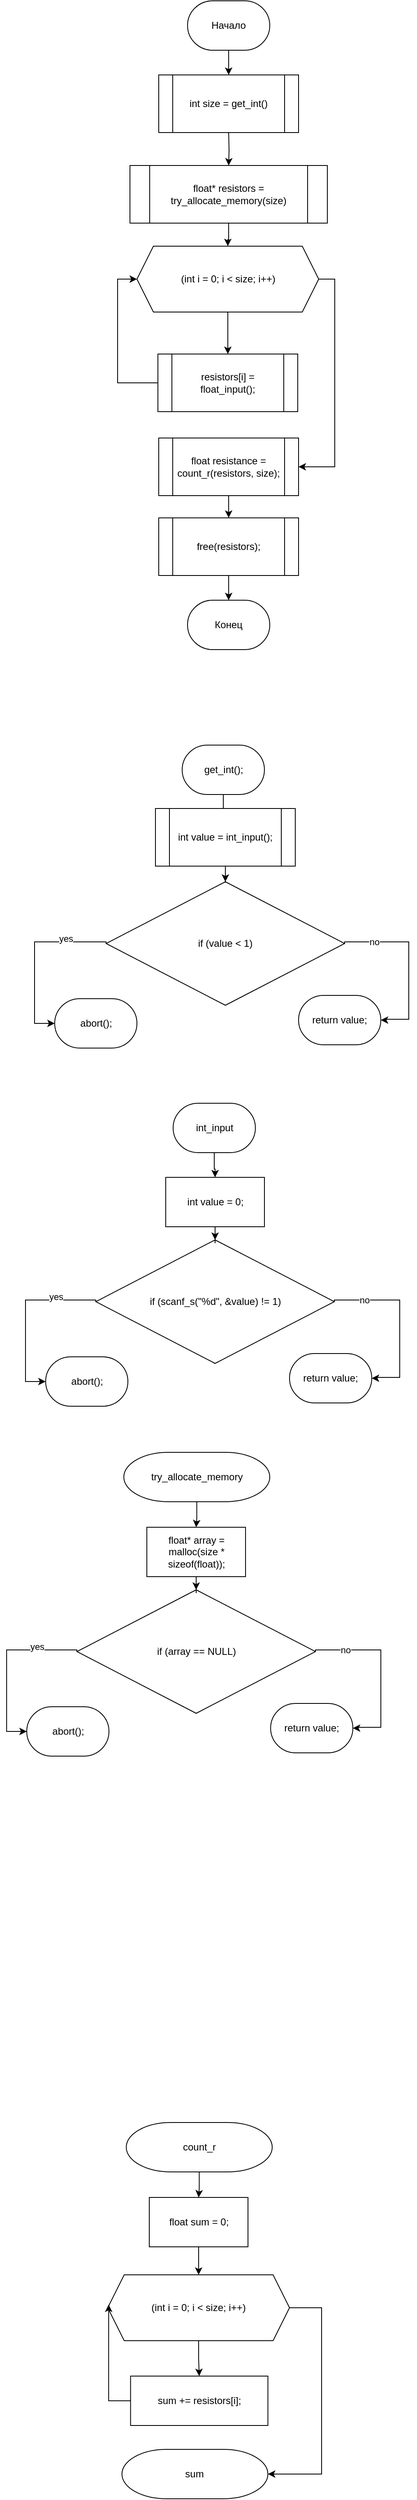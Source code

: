 <mxfile version="24.7.17">
  <diagram name="Page-1" id="edf60f1a-56cd-e834-aa8a-f176f3a09ee4">
    <mxGraphModel dx="1134" dy="674" grid="0" gridSize="10" guides="1" tooltips="1" connect="1" arrows="1" fold="1" page="1" pageScale="1" pageWidth="1100" pageHeight="850" background="none" math="0" shadow="0">
      <root>
        <mxCell id="0" />
        <mxCell id="1" parent="0" />
        <mxCell id="uuOioXlDU6anZjG-ha1C-11" value="" style="edgeStyle=orthogonalEdgeStyle;rounded=0;orthogonalLoop=1;jettySize=auto;html=1;" edge="1" parent="1" source="ogi-cVwxuLuFs3qtHHxP-5" target="uuOioXlDU6anZjG-ha1C-2">
          <mxGeometry relative="1" as="geometry" />
        </mxCell>
        <mxCell id="ogi-cVwxuLuFs3qtHHxP-5" value="float* resistors = try_allocate_memory(size)" style="shape=process;whiteSpace=wrap;html=1;backgroundOutline=1;" parent="1" vertex="1">
          <mxGeometry x="450" y="210" width="240" height="70" as="geometry" />
        </mxCell>
        <mxCell id="ogi-cVwxuLuFs3qtHHxP-13" style="edgeStyle=orthogonalEdgeStyle;rounded=0;orthogonalLoop=1;jettySize=auto;html=1;entryX=0.5;entryY=0;entryDx=0;entryDy=0;" parent="1" target="ogi-cVwxuLuFs3qtHHxP-5" edge="1">
          <mxGeometry relative="1" as="geometry">
            <mxPoint x="570" y="170" as="sourcePoint" />
          </mxGeometry>
        </mxCell>
        <mxCell id="XgvkLARswDaGHTRj_nho-15" style="edgeStyle=orthogonalEdgeStyle;rounded=0;orthogonalLoop=1;jettySize=auto;html=1;entryX=1;entryY=0.5;entryDx=0;entryDy=0;exitX=1;exitY=0.5;exitDx=0;exitDy=0;entryPerimeter=0;" parent="1" source="XgvkLARswDaGHTRj_nho-20" edge="1" target="XgvkLARswDaGHTRj_nho-49">
          <mxGeometry relative="1" as="geometry">
            <mxPoint x="703.5" y="1164" as="sourcePoint" />
            <mxPoint x="773.5" y="1344" as="targetPoint" />
            <Array as="points">
              <mxPoint x="789" y="1153" />
              <mxPoint x="789" y="1247" />
              <mxPoint x="760" y="1247" />
            </Array>
          </mxGeometry>
        </mxCell>
        <mxCell id="XgvkLARswDaGHTRj_nho-18" value="no" style="edgeLabel;html=1;align=center;verticalAlign=middle;resizable=0;points=[];" parent="XgvkLARswDaGHTRj_nho-15" vertex="1" connectable="0">
          <mxGeometry x="-0.638" relative="1" as="geometry">
            <mxPoint as="offset" />
          </mxGeometry>
        </mxCell>
        <mxCell id="XgvkLARswDaGHTRj_nho-16" style="edgeStyle=orthogonalEdgeStyle;rounded=0;orthogonalLoop=1;jettySize=auto;html=1;entryX=0;entryY=0.5;entryDx=0;entryDy=0;exitX=0;exitY=0.5;exitDx=0;exitDy=0;entryPerimeter=0;" parent="1" source="XgvkLARswDaGHTRj_nho-20" edge="1" target="XgvkLARswDaGHTRj_nho-48">
          <mxGeometry relative="1" as="geometry">
            <mxPoint x="423.5" y="1164" as="sourcePoint" />
            <mxPoint x="348.5" y="1344" as="targetPoint" />
            <Array as="points">
              <mxPoint x="334" y="1153" />
              <mxPoint x="334" y="1252" />
            </Array>
          </mxGeometry>
        </mxCell>
        <mxCell id="XgvkLARswDaGHTRj_nho-17" value="yes" style="edgeLabel;html=1;align=center;verticalAlign=middle;resizable=0;points=[];" parent="XgvkLARswDaGHTRj_nho-16" vertex="1" connectable="0">
          <mxGeometry x="-0.517" y="-4" relative="1" as="geometry">
            <mxPoint as="offset" />
          </mxGeometry>
        </mxCell>
        <mxCell id="XgvkLARswDaGHTRj_nho-20" value="if (value &amp;lt; 1)" style="rhombus;whiteSpace=wrap;html=1;" parent="1" vertex="1">
          <mxGeometry x="421" y="1080" width="290" height="150" as="geometry" />
        </mxCell>
        <mxCell id="XgvkLARswDaGHTRj_nho-23" value="int size = get_int()" style="shape=process;whiteSpace=wrap;html=1;backgroundOutline=1;" parent="1" vertex="1">
          <mxGeometry x="485" y="100" width="170" height="70" as="geometry" />
        </mxCell>
        <mxCell id="XgvkLARswDaGHTRj_nho-41" value="" style="edgeStyle=orthogonalEdgeStyle;rounded=0;orthogonalLoop=1;jettySize=auto;html=1;" parent="1" source="XgvkLARswDaGHTRj_nho-40" target="XgvkLARswDaGHTRj_nho-23" edge="1">
          <mxGeometry relative="1" as="geometry" />
        </mxCell>
        <mxCell id="XgvkLARswDaGHTRj_nho-40" value="Начало" style="strokeWidth=1;html=1;shape=mxgraph.flowchart.terminator;whiteSpace=wrap;" parent="1" vertex="1">
          <mxGeometry x="520" y="10" width="100" height="60" as="geometry" />
        </mxCell>
        <mxCell id="XgvkLARswDaGHTRj_nho-42" value="Конец" style="strokeWidth=1;html=1;shape=mxgraph.flowchart.terminator;whiteSpace=wrap;" parent="1" vertex="1">
          <mxGeometry x="520" y="738" width="100" height="60" as="geometry" />
        </mxCell>
        <mxCell id="uuOioXlDU6anZjG-ha1C-28" value="" style="edgeStyle=orthogonalEdgeStyle;rounded=0;orthogonalLoop=1;jettySize=auto;html=1;" edge="1" parent="1" source="XgvkLARswDaGHTRj_nho-44" target="uuOioXlDU6anZjG-ha1C-27">
          <mxGeometry relative="1" as="geometry" />
        </mxCell>
        <mxCell id="XgvkLARswDaGHTRj_nho-44" value="get_int();" style="strokeWidth=1;html=1;shape=mxgraph.flowchart.terminator;whiteSpace=wrap;" parent="1" vertex="1">
          <mxGeometry x="513.5" y="914" width="100" height="60" as="geometry" />
        </mxCell>
        <mxCell id="XgvkLARswDaGHTRj_nho-48" value="&lt;font style=&quot;font-size: 12px;&quot;&gt;abort();&lt;/font&gt;" style="strokeWidth=1;html=1;shape=mxgraph.flowchart.terminator;whiteSpace=wrap;" parent="1" vertex="1">
          <mxGeometry x="358.5" y="1222" width="100" height="60" as="geometry" />
        </mxCell>
        <mxCell id="XgvkLARswDaGHTRj_nho-49" value="&lt;font style=&quot;font-size: 12px;&quot;&gt;return value;&lt;/font&gt;" style="strokeWidth=1;html=1;shape=mxgraph.flowchart.terminator;whiteSpace=wrap;" parent="1" vertex="1">
          <mxGeometry x="655" y="1218" width="100" height="60" as="geometry" />
        </mxCell>
        <mxCell id="uuOioXlDU6anZjG-ha1C-7" value="" style="edgeStyle=orthogonalEdgeStyle;rounded=0;orthogonalLoop=1;jettySize=auto;html=1;" edge="1" parent="1" source="uuOioXlDU6anZjG-ha1C-2" target="uuOioXlDU6anZjG-ha1C-4">
          <mxGeometry relative="1" as="geometry" />
        </mxCell>
        <mxCell id="uuOioXlDU6anZjG-ha1C-15" style="edgeStyle=orthogonalEdgeStyle;rounded=0;orthogonalLoop=1;jettySize=auto;html=1;entryX=1;entryY=0.5;entryDx=0;entryDy=0;" edge="1" parent="1" source="uuOioXlDU6anZjG-ha1C-2" target="uuOioXlDU6anZjG-ha1C-5">
          <mxGeometry relative="1" as="geometry">
            <Array as="points">
              <mxPoint x="699" y="348" />
              <mxPoint x="699" y="576" />
            </Array>
          </mxGeometry>
        </mxCell>
        <mxCell id="uuOioXlDU6anZjG-ha1C-2" value="(int i = 0; i &amp;lt; size; i++)" style="shape=hexagon;perimeter=hexagonPerimeter2;whiteSpace=wrap;html=1;fixedSize=1;" vertex="1" parent="1">
          <mxGeometry x="458.5" y="308" width="221" height="80" as="geometry" />
        </mxCell>
        <mxCell id="uuOioXlDU6anZjG-ha1C-10" style="edgeStyle=orthogonalEdgeStyle;rounded=0;orthogonalLoop=1;jettySize=auto;html=1;entryX=0;entryY=0.5;entryDx=0;entryDy=0;" edge="1" parent="1" source="uuOioXlDU6anZjG-ha1C-4" target="uuOioXlDU6anZjG-ha1C-2">
          <mxGeometry relative="1" as="geometry">
            <Array as="points">
              <mxPoint x="435" y="474" />
              <mxPoint x="435" y="348" />
            </Array>
          </mxGeometry>
        </mxCell>
        <mxCell id="uuOioXlDU6anZjG-ha1C-4" value="resistors[i] = float_input();" style="shape=process;whiteSpace=wrap;html=1;backgroundOutline=1;" vertex="1" parent="1">
          <mxGeometry x="484" y="439" width="170" height="70" as="geometry" />
        </mxCell>
        <mxCell id="uuOioXlDU6anZjG-ha1C-13" value="" style="edgeStyle=orthogonalEdgeStyle;rounded=0;orthogonalLoop=1;jettySize=auto;html=1;" edge="1" parent="1" source="uuOioXlDU6anZjG-ha1C-5" target="uuOioXlDU6anZjG-ha1C-6">
          <mxGeometry relative="1" as="geometry" />
        </mxCell>
        <mxCell id="uuOioXlDU6anZjG-ha1C-5" value="float resistance = count_r(resistors, size);" style="shape=process;whiteSpace=wrap;html=1;backgroundOutline=1;" vertex="1" parent="1">
          <mxGeometry x="485" y="541" width="170" height="70" as="geometry" />
        </mxCell>
        <mxCell id="uuOioXlDU6anZjG-ha1C-14" value="" style="edgeStyle=orthogonalEdgeStyle;rounded=0;orthogonalLoop=1;jettySize=auto;html=1;" edge="1" parent="1" source="uuOioXlDU6anZjG-ha1C-6" target="XgvkLARswDaGHTRj_nho-42">
          <mxGeometry relative="1" as="geometry" />
        </mxCell>
        <mxCell id="uuOioXlDU6anZjG-ha1C-6" value="free(resistors);" style="shape=process;whiteSpace=wrap;html=1;backgroundOutline=1;" vertex="1" parent="1">
          <mxGeometry x="485" y="638" width="170" height="70" as="geometry" />
        </mxCell>
        <mxCell id="uuOioXlDU6anZjG-ha1C-16" style="edgeStyle=orthogonalEdgeStyle;rounded=0;orthogonalLoop=1;jettySize=auto;html=1;entryX=1;entryY=0.5;entryDx=0;entryDy=0;exitX=1;exitY=0.5;exitDx=0;exitDy=0;entryPerimeter=0;" edge="1" parent="1" source="uuOioXlDU6anZjG-ha1C-20" target="uuOioXlDU6anZjG-ha1C-26">
          <mxGeometry relative="1" as="geometry">
            <mxPoint x="692.5" y="1599" as="sourcePoint" />
            <mxPoint x="762.5" y="1779" as="targetPoint" />
            <Array as="points">
              <mxPoint x="778" y="1588" />
              <mxPoint x="778" y="1682" />
              <mxPoint x="749" y="1682" />
            </Array>
          </mxGeometry>
        </mxCell>
        <mxCell id="uuOioXlDU6anZjG-ha1C-17" value="no" style="edgeLabel;html=1;align=center;verticalAlign=middle;resizable=0;points=[];" vertex="1" connectable="0" parent="uuOioXlDU6anZjG-ha1C-16">
          <mxGeometry x="-0.638" relative="1" as="geometry">
            <mxPoint as="offset" />
          </mxGeometry>
        </mxCell>
        <mxCell id="uuOioXlDU6anZjG-ha1C-18" style="edgeStyle=orthogonalEdgeStyle;rounded=0;orthogonalLoop=1;jettySize=auto;html=1;entryX=0;entryY=0.5;entryDx=0;entryDy=0;exitX=0;exitY=0.5;exitDx=0;exitDy=0;entryPerimeter=0;" edge="1" parent="1" source="uuOioXlDU6anZjG-ha1C-20" target="uuOioXlDU6anZjG-ha1C-25">
          <mxGeometry relative="1" as="geometry">
            <mxPoint x="412.5" y="1599" as="sourcePoint" />
            <mxPoint x="337.5" y="1779" as="targetPoint" />
            <Array as="points">
              <mxPoint x="323" y="1588" />
              <mxPoint x="323" y="1687" />
            </Array>
          </mxGeometry>
        </mxCell>
        <mxCell id="uuOioXlDU6anZjG-ha1C-19" value="yes" style="edgeLabel;html=1;align=center;verticalAlign=middle;resizable=0;points=[];" vertex="1" connectable="0" parent="uuOioXlDU6anZjG-ha1C-18">
          <mxGeometry x="-0.517" y="-4" relative="1" as="geometry">
            <mxPoint as="offset" />
          </mxGeometry>
        </mxCell>
        <mxCell id="uuOioXlDU6anZjG-ha1C-20" value="if (scanf_s(&quot;%d&quot;, &amp;amp;value) != 1)" style="rhombus;whiteSpace=wrap;html=1;" vertex="1" parent="1">
          <mxGeometry x="408.5" y="1515" width="290" height="150" as="geometry" />
        </mxCell>
        <mxCell id="uuOioXlDU6anZjG-ha1C-31" value="" style="edgeStyle=orthogonalEdgeStyle;rounded=0;orthogonalLoop=1;jettySize=auto;html=1;" edge="1" parent="1" source="uuOioXlDU6anZjG-ha1C-22" target="uuOioXlDU6anZjG-ha1C-30">
          <mxGeometry relative="1" as="geometry" />
        </mxCell>
        <mxCell id="uuOioXlDU6anZjG-ha1C-22" value="&lt;div style=&quot;background-color: rgb(255, 255, 255);&quot;&gt;&lt;pre style=&quot;&quot;&gt;&lt;span style=&quot;font-family: Helvetica; white-space: normal; background-color: rgb(251, 251, 251);&quot;&gt;int_input&lt;/span&gt;&lt;font face=&quot;JetBrains Mono, monospace&quot;&gt;&lt;font color=&quot;#202020&quot;&gt;&lt;br&gt;&lt;/font&gt;&lt;/font&gt;&lt;/pre&gt;&lt;/div&gt;" style="strokeWidth=1;html=1;shape=mxgraph.flowchart.terminator;whiteSpace=wrap;" vertex="1" parent="1">
          <mxGeometry x="502.5" y="1349" width="100" height="60" as="geometry" />
        </mxCell>
        <mxCell id="uuOioXlDU6anZjG-ha1C-25" value="&lt;font style=&quot;font-size: 12px;&quot;&gt;abort();&lt;/font&gt;" style="strokeWidth=1;html=1;shape=mxgraph.flowchart.terminator;whiteSpace=wrap;" vertex="1" parent="1">
          <mxGeometry x="347.5" y="1657" width="100" height="60" as="geometry" />
        </mxCell>
        <mxCell id="uuOioXlDU6anZjG-ha1C-26" value="&lt;font style=&quot;font-size: 12px;&quot;&gt;return value;&lt;/font&gt;" style="strokeWidth=1;html=1;shape=mxgraph.flowchart.terminator;whiteSpace=wrap;" vertex="1" parent="1">
          <mxGeometry x="644" y="1653" width="100" height="60" as="geometry" />
        </mxCell>
        <mxCell id="uuOioXlDU6anZjG-ha1C-29" value="" style="edgeStyle=orthogonalEdgeStyle;rounded=0;orthogonalLoop=1;jettySize=auto;html=1;" edge="1" parent="1" source="uuOioXlDU6anZjG-ha1C-27" target="XgvkLARswDaGHTRj_nho-20">
          <mxGeometry relative="1" as="geometry" />
        </mxCell>
        <mxCell id="uuOioXlDU6anZjG-ha1C-27" value="int value = int_input();" style="shape=process;whiteSpace=wrap;html=1;backgroundOutline=1;" vertex="1" parent="1">
          <mxGeometry x="481" y="991" width="170" height="70" as="geometry" />
        </mxCell>
        <mxCell id="uuOioXlDU6anZjG-ha1C-32" value="" style="edgeStyle=orthogonalEdgeStyle;rounded=0;orthogonalLoop=1;jettySize=auto;html=1;" edge="1" parent="1" source="uuOioXlDU6anZjG-ha1C-30" target="uuOioXlDU6anZjG-ha1C-20">
          <mxGeometry relative="1" as="geometry" />
        </mxCell>
        <mxCell id="uuOioXlDU6anZjG-ha1C-30" value="int value = 0;" style="rounded=0;whiteSpace=wrap;html=1;" vertex="1" parent="1">
          <mxGeometry x="493.5" y="1439" width="120" height="60" as="geometry" />
        </mxCell>
        <mxCell id="uuOioXlDU6anZjG-ha1C-33" style="edgeStyle=orthogonalEdgeStyle;rounded=0;orthogonalLoop=1;jettySize=auto;html=1;entryX=1;entryY=0.5;entryDx=0;entryDy=0;exitX=1;exitY=0.5;exitDx=0;exitDy=0;entryPerimeter=0;" edge="1" parent="1" source="uuOioXlDU6anZjG-ha1C-37" target="uuOioXlDU6anZjG-ha1C-41">
          <mxGeometry relative="1" as="geometry">
            <mxPoint x="669.53" y="2024" as="sourcePoint" />
            <mxPoint x="739.53" y="2204" as="targetPoint" />
            <Array as="points">
              <mxPoint x="755.03" y="2013" />
              <mxPoint x="755.03" y="2107" />
              <mxPoint x="726.03" y="2107" />
            </Array>
          </mxGeometry>
        </mxCell>
        <mxCell id="uuOioXlDU6anZjG-ha1C-34" value="no" style="edgeLabel;html=1;align=center;verticalAlign=middle;resizable=0;points=[];" vertex="1" connectable="0" parent="uuOioXlDU6anZjG-ha1C-33">
          <mxGeometry x="-0.638" relative="1" as="geometry">
            <mxPoint as="offset" />
          </mxGeometry>
        </mxCell>
        <mxCell id="uuOioXlDU6anZjG-ha1C-35" style="edgeStyle=orthogonalEdgeStyle;rounded=0;orthogonalLoop=1;jettySize=auto;html=1;entryX=0;entryY=0.5;entryDx=0;entryDy=0;exitX=0;exitY=0.5;exitDx=0;exitDy=0;entryPerimeter=0;" edge="1" parent="1" source="uuOioXlDU6anZjG-ha1C-37" target="uuOioXlDU6anZjG-ha1C-40">
          <mxGeometry relative="1" as="geometry">
            <mxPoint x="389.53" y="2024" as="sourcePoint" />
            <mxPoint x="314.53" y="2204" as="targetPoint" />
            <Array as="points">
              <mxPoint x="300.03" y="2013" />
              <mxPoint x="300.03" y="2112" />
            </Array>
          </mxGeometry>
        </mxCell>
        <mxCell id="uuOioXlDU6anZjG-ha1C-36" value="yes" style="edgeLabel;html=1;align=center;verticalAlign=middle;resizable=0;points=[];" vertex="1" connectable="0" parent="uuOioXlDU6anZjG-ha1C-35">
          <mxGeometry x="-0.517" y="-4" relative="1" as="geometry">
            <mxPoint as="offset" />
          </mxGeometry>
        </mxCell>
        <mxCell id="uuOioXlDU6anZjG-ha1C-37" value="if (array == NULL)" style="rhombus;whiteSpace=wrap;html=1;" vertex="1" parent="1">
          <mxGeometry x="385.53" y="1940" width="290" height="150" as="geometry" />
        </mxCell>
        <mxCell id="uuOioXlDU6anZjG-ha1C-38" value="" style="edgeStyle=orthogonalEdgeStyle;rounded=0;orthogonalLoop=1;jettySize=auto;html=1;" edge="1" parent="1" source="uuOioXlDU6anZjG-ha1C-39" target="uuOioXlDU6anZjG-ha1C-43">
          <mxGeometry relative="1" as="geometry" />
        </mxCell>
        <mxCell id="uuOioXlDU6anZjG-ha1C-39" value="&lt;div style=&quot;background-color: rgb(255, 255, 255);&quot;&gt;&lt;pre style=&quot;&quot;&gt;&lt;font style=&quot;&quot;&gt;&lt;font face=&quot;Helvetica&quot;&gt;&lt;span style=&quot;white-space: normal;&quot;&gt;try_allocate_memory&lt;/span&gt;&lt;/font&gt;&lt;font face=&quot;JetBrains Mono, monospace&quot; color=&quot;#202020&quot;&gt;&lt;br&gt;&lt;/font&gt;&lt;/font&gt;&lt;/pre&gt;&lt;/div&gt;" style="strokeWidth=1;html=1;shape=mxgraph.flowchart.terminator;whiteSpace=wrap;" vertex="1" parent="1">
          <mxGeometry x="442.53" y="1773" width="177.47" height="60" as="geometry" />
        </mxCell>
        <mxCell id="uuOioXlDU6anZjG-ha1C-40" value="&lt;font style=&quot;font-size: 12px;&quot;&gt;abort();&lt;/font&gt;" style="strokeWidth=1;html=1;shape=mxgraph.flowchart.terminator;whiteSpace=wrap;" vertex="1" parent="1">
          <mxGeometry x="324.53" y="2082" width="100" height="60" as="geometry" />
        </mxCell>
        <mxCell id="uuOioXlDU6anZjG-ha1C-41" value="&lt;font style=&quot;font-size: 12px;&quot;&gt;return value;&lt;/font&gt;" style="strokeWidth=1;html=1;shape=mxgraph.flowchart.terminator;whiteSpace=wrap;" vertex="1" parent="1">
          <mxGeometry x="621.03" y="2078" width="100" height="60" as="geometry" />
        </mxCell>
        <mxCell id="uuOioXlDU6anZjG-ha1C-42" value="" style="edgeStyle=orthogonalEdgeStyle;rounded=0;orthogonalLoop=1;jettySize=auto;html=1;" edge="1" parent="1" source="uuOioXlDU6anZjG-ha1C-43" target="uuOioXlDU6anZjG-ha1C-37">
          <mxGeometry relative="1" as="geometry" />
        </mxCell>
        <mxCell id="uuOioXlDU6anZjG-ha1C-43" value="float* array = malloc(size * sizeof(float));" style="rounded=0;whiteSpace=wrap;html=1;" vertex="1" parent="1">
          <mxGeometry x="470.53" y="1864" width="120" height="60" as="geometry" />
        </mxCell>
        <mxCell id="uuOioXlDU6anZjG-ha1C-49" value="" style="edgeStyle=orthogonalEdgeStyle;rounded=0;orthogonalLoop=1;jettySize=auto;html=1;" edge="1" parent="1" source="uuOioXlDU6anZjG-ha1C-50" target="uuOioXlDU6anZjG-ha1C-54">
          <mxGeometry relative="1" as="geometry" />
        </mxCell>
        <mxCell id="uuOioXlDU6anZjG-ha1C-50" value="&lt;div style=&quot;background-color: rgb(255, 255, 255);&quot;&gt;&lt;pre style=&quot;&quot;&gt;&lt;font style=&quot;&quot;&gt;&lt;font face=&quot;Helvetica&quot;&gt;&lt;span style=&quot;white-space: normal;&quot;&gt;count_r&lt;/span&gt;&lt;/font&gt;&lt;font face=&quot;JetBrains Mono, monospace&quot; color=&quot;#202020&quot;&gt;&lt;br&gt;&lt;/font&gt;&lt;/font&gt;&lt;/pre&gt;&lt;/div&gt;" style="strokeWidth=1;html=1;shape=mxgraph.flowchart.terminator;whiteSpace=wrap;" vertex="1" parent="1">
          <mxGeometry x="445.51" y="2587" width="177.47" height="60" as="geometry" />
        </mxCell>
        <mxCell id="uuOioXlDU6anZjG-ha1C-60" value="" style="edgeStyle=orthogonalEdgeStyle;rounded=0;orthogonalLoop=1;jettySize=auto;html=1;" edge="1" parent="1" source="uuOioXlDU6anZjG-ha1C-54" target="uuOioXlDU6anZjG-ha1C-56">
          <mxGeometry relative="1" as="geometry" />
        </mxCell>
        <mxCell id="uuOioXlDU6anZjG-ha1C-54" value="float sum = 0;" style="rounded=0;whiteSpace=wrap;html=1;" vertex="1" parent="1">
          <mxGeometry x="473.51" y="2678" width="120" height="60" as="geometry" />
        </mxCell>
        <mxCell id="uuOioXlDU6anZjG-ha1C-61" value="" style="edgeStyle=orthogonalEdgeStyle;rounded=0;orthogonalLoop=1;jettySize=auto;html=1;" edge="1" parent="1" source="uuOioXlDU6anZjG-ha1C-56" target="uuOioXlDU6anZjG-ha1C-59">
          <mxGeometry relative="1" as="geometry" />
        </mxCell>
        <mxCell id="uuOioXlDU6anZjG-ha1C-56" value="(int i = 0; i &amp;lt; size; i++)" style="shape=hexagon;perimeter=hexagonPerimeter2;whiteSpace=wrap;html=1;fixedSize=1;" vertex="1" parent="1">
          <mxGeometry x="423" y="2772" width="221" height="80" as="geometry" />
        </mxCell>
        <mxCell id="uuOioXlDU6anZjG-ha1C-59" value="sum += resistors[i];" style="rounded=0;whiteSpace=wrap;html=1;" vertex="1" parent="1">
          <mxGeometry x="450.74" y="2895" width="167" height="60" as="geometry" />
        </mxCell>
        <mxCell id="uuOioXlDU6anZjG-ha1C-62" style="edgeStyle=orthogonalEdgeStyle;rounded=0;orthogonalLoop=1;jettySize=auto;html=1;entryX=0.005;entryY=0.451;entryDx=0;entryDy=0;entryPerimeter=0;" edge="1" parent="1" source="uuOioXlDU6anZjG-ha1C-59" target="uuOioXlDU6anZjG-ha1C-56">
          <mxGeometry relative="1" as="geometry">
            <Array as="points">
              <mxPoint x="424" y="2925" />
            </Array>
          </mxGeometry>
        </mxCell>
        <mxCell id="uuOioXlDU6anZjG-ha1C-63" value="&lt;div style=&quot;background-color: rgb(255, 255, 255);&quot;&gt;&lt;pre style=&quot;&quot;&gt;&lt;font style=&quot;&quot;&gt;&lt;font face=&quot;Helvetica&quot;&gt;&lt;span style=&quot;white-space: normal;&quot;&gt;sum&lt;/span&gt;&lt;/font&gt;&lt;font face=&quot;JetBrains Mono, monospace&quot; color=&quot;#202020&quot;&gt;&lt;br&gt;&lt;/font&gt;&lt;/font&gt;&lt;/pre&gt;&lt;/div&gt;" style="strokeWidth=1;html=1;shape=mxgraph.flowchart.terminator;whiteSpace=wrap;" vertex="1" parent="1">
          <mxGeometry x="440.27" y="2984" width="177.47" height="60" as="geometry" />
        </mxCell>
        <mxCell id="uuOioXlDU6anZjG-ha1C-64" style="edgeStyle=orthogonalEdgeStyle;rounded=0;orthogonalLoop=1;jettySize=auto;html=1;entryX=1;entryY=0.5;entryDx=0;entryDy=0;entryPerimeter=0;" edge="1" parent="1" source="uuOioXlDU6anZjG-ha1C-56" target="uuOioXlDU6anZjG-ha1C-63">
          <mxGeometry relative="1" as="geometry">
            <Array as="points">
              <mxPoint x="683" y="2812" />
              <mxPoint x="683" y="3014" />
            </Array>
          </mxGeometry>
        </mxCell>
      </root>
    </mxGraphModel>
  </diagram>
</mxfile>
